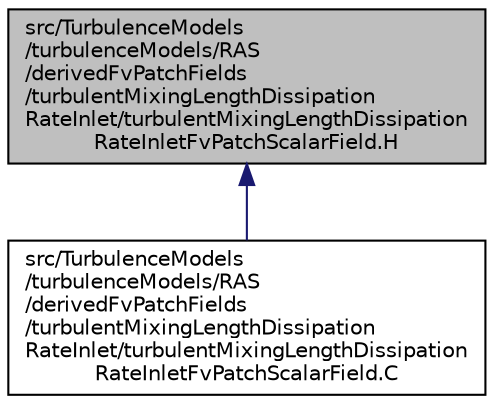 digraph "src/TurbulenceModels/turbulenceModels/RAS/derivedFvPatchFields/turbulentMixingLengthDissipationRateInlet/turbulentMixingLengthDissipationRateInletFvPatchScalarField.H"
{
  bgcolor="transparent";
  edge [fontname="Helvetica",fontsize="10",labelfontname="Helvetica",labelfontsize="10"];
  node [fontname="Helvetica",fontsize="10",shape=record];
  Node1 [label="src/TurbulenceModels\l/turbulenceModels/RAS\l/derivedFvPatchFields\l/turbulentMixingLengthDissipation\lRateInlet/turbulentMixingLengthDissipation\lRateInletFvPatchScalarField.H",height=0.2,width=0.4,color="black", fillcolor="grey75", style="filled", fontcolor="black"];
  Node1 -> Node2 [dir="back",color="midnightblue",fontsize="10",style="solid",fontname="Helvetica"];
  Node2 [label="src/TurbulenceModels\l/turbulenceModels/RAS\l/derivedFvPatchFields\l/turbulentMixingLengthDissipation\lRateInlet/turbulentMixingLengthDissipation\lRateInletFvPatchScalarField.C",height=0.2,width=0.4,color="black",URL="$a10933.html"];
}
